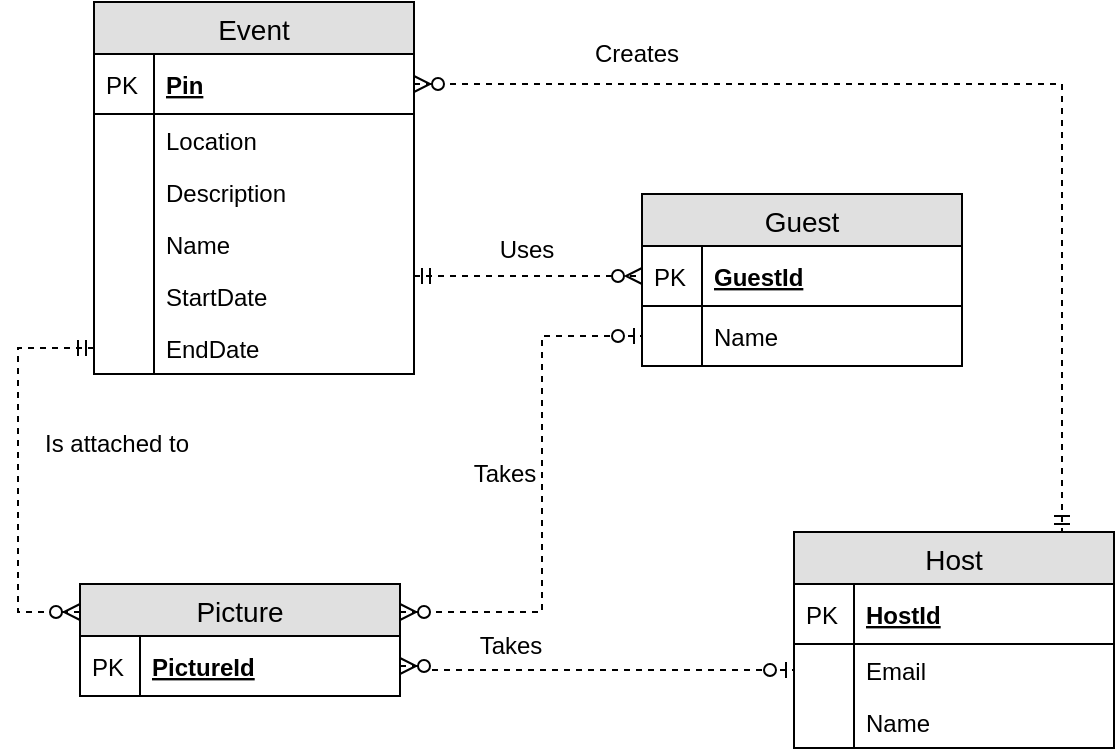 <mxfile version="10.6.7" type="device"><diagram id="83vbhstDCVeaDprJVFbx" name="Page-1"><mxGraphModel dx="617" dy="400" grid="0" gridSize="10" guides="1" tooltips="1" connect="1" arrows="1" fold="1" page="1" pageScale="1" pageWidth="850" pageHeight="1100" math="0" shadow="0"><root><mxCell id="0"/><mxCell id="1" parent="0"/><mxCell id="yY3gg4MTAfjBbYXkvCqP-1" value="Event" style="swimlane;fontStyle=0;childLayout=stackLayout;horizontal=1;startSize=26;fillColor=#e0e0e0;horizontalStack=0;resizeParent=1;resizeParentMax=0;resizeLast=0;collapsible=0;marginBottom=0;swimlaneFillColor=#ffffff;align=center;fontSize=14;swimlaneLine=1;verticalAlign=middle;" parent="1" vertex="1"><mxGeometry x="167" y="102" width="160" height="186" as="geometry"><mxRectangle x="167" y="102" width="63" height="26" as="alternateBounds"/></mxGeometry></mxCell><mxCell id="yY3gg4MTAfjBbYXkvCqP-2" value="Pin" style="shape=partialRectangle;top=0;left=0;right=0;bottom=1;align=left;verticalAlign=middle;fillColor=none;spacingLeft=34;spacingRight=4;overflow=hidden;rotatable=0;points=[[0,0.5],[1,0.5]];portConstraint=eastwest;dropTarget=0;fontStyle=5;fontSize=12;" parent="yY3gg4MTAfjBbYXkvCqP-1" vertex="1"><mxGeometry y="26" width="160" height="30" as="geometry"/></mxCell><mxCell id="yY3gg4MTAfjBbYXkvCqP-3" value="PK" style="shape=partialRectangle;top=0;left=0;bottom=0;fillColor=none;align=left;verticalAlign=middle;spacingLeft=4;spacingRight=4;overflow=hidden;rotatable=0;points=[];portConstraint=eastwest;part=1;fontSize=12;" parent="yY3gg4MTAfjBbYXkvCqP-2" vertex="1" connectable="0"><mxGeometry width="30" height="30" as="geometry"/></mxCell><mxCell id="yY3gg4MTAfjBbYXkvCqP-4" value="Location" style="shape=partialRectangle;top=0;left=0;right=0;bottom=0;align=left;verticalAlign=top;fillColor=none;spacingLeft=34;spacingRight=4;overflow=hidden;rotatable=0;points=[[0,0.5],[1,0.5]];portConstraint=eastwest;dropTarget=0;fontSize=12;" parent="yY3gg4MTAfjBbYXkvCqP-1" vertex="1"><mxGeometry y="56" width="160" height="26" as="geometry"/></mxCell><mxCell id="yY3gg4MTAfjBbYXkvCqP-5" value="" style="shape=partialRectangle;top=0;left=0;bottom=0;fillColor=none;align=left;verticalAlign=top;spacingLeft=4;spacingRight=4;overflow=hidden;rotatable=0;points=[];portConstraint=eastwest;part=1;fontSize=12;" parent="yY3gg4MTAfjBbYXkvCqP-4" vertex="1" connectable="0"><mxGeometry width="30" height="26" as="geometry"/></mxCell><mxCell id="yY3gg4MTAfjBbYXkvCqP-6" value="Description" style="shape=partialRectangle;top=0;left=0;right=0;bottom=0;align=left;verticalAlign=top;fillColor=none;spacingLeft=34;spacingRight=4;overflow=hidden;rotatable=0;points=[[0,0.5],[1,0.5]];portConstraint=eastwest;dropTarget=0;fontSize=12;" parent="yY3gg4MTAfjBbYXkvCqP-1" vertex="1"><mxGeometry y="82" width="160" height="26" as="geometry"/></mxCell><mxCell id="yY3gg4MTAfjBbYXkvCqP-7" value="" style="shape=partialRectangle;top=0;left=0;bottom=0;fillColor=none;align=left;verticalAlign=top;spacingLeft=4;spacingRight=4;overflow=hidden;rotatable=0;points=[];portConstraint=eastwest;part=1;fontSize=12;" parent="yY3gg4MTAfjBbYXkvCqP-6" vertex="1" connectable="0"><mxGeometry width="30" height="26" as="geometry"/></mxCell><mxCell id="yY3gg4MTAfjBbYXkvCqP-12" value="Name" style="shape=partialRectangle;top=0;left=0;right=0;bottom=0;align=left;verticalAlign=top;fillColor=none;spacingLeft=34;spacingRight=4;overflow=hidden;rotatable=0;points=[[0,0.5],[1,0.5]];portConstraint=eastwest;dropTarget=0;fontSize=12;" parent="yY3gg4MTAfjBbYXkvCqP-1" vertex="1"><mxGeometry y="108" width="160" height="26" as="geometry"/></mxCell><mxCell id="yY3gg4MTAfjBbYXkvCqP-13" value="" style="shape=partialRectangle;top=0;left=0;bottom=0;fillColor=none;align=left;verticalAlign=top;spacingLeft=4;spacingRight=4;overflow=hidden;rotatable=0;points=[];portConstraint=eastwest;part=1;fontSize=12;" parent="yY3gg4MTAfjBbYXkvCqP-12" vertex="1" connectable="0"><mxGeometry width="30" height="26" as="geometry"/></mxCell><mxCell id="yY3gg4MTAfjBbYXkvCqP-14" value="StartDate" style="shape=partialRectangle;top=0;left=0;right=0;bottom=0;align=left;verticalAlign=top;fillColor=none;spacingLeft=34;spacingRight=4;overflow=hidden;rotatable=0;points=[[0,0.5],[1,0.5]];portConstraint=eastwest;dropTarget=0;fontSize=12;" parent="yY3gg4MTAfjBbYXkvCqP-1" vertex="1"><mxGeometry y="134" width="160" height="26" as="geometry"/></mxCell><mxCell id="yY3gg4MTAfjBbYXkvCqP-15" value="" style="shape=partialRectangle;top=0;left=0;bottom=0;fillColor=none;align=left;verticalAlign=top;spacingLeft=4;spacingRight=4;overflow=hidden;rotatable=0;points=[];portConstraint=eastwest;part=1;fontSize=12;" parent="yY3gg4MTAfjBbYXkvCqP-14" vertex="1" connectable="0"><mxGeometry width="30" height="26" as="geometry"/></mxCell><mxCell id="yY3gg4MTAfjBbYXkvCqP-8" value="EndDate" style="shape=partialRectangle;top=0;left=0;right=0;bottom=0;align=left;verticalAlign=top;fillColor=none;spacingLeft=34;spacingRight=4;overflow=hidden;rotatable=0;points=[[0,0.5],[1,0.5]];portConstraint=eastwest;dropTarget=0;fontSize=12;" parent="yY3gg4MTAfjBbYXkvCqP-1" vertex="1"><mxGeometry y="160" width="160" height="26" as="geometry"/></mxCell><mxCell id="yY3gg4MTAfjBbYXkvCqP-9" value="" style="shape=partialRectangle;top=0;left=0;bottom=0;fillColor=none;align=left;verticalAlign=top;spacingLeft=4;spacingRight=4;overflow=hidden;rotatable=0;points=[];portConstraint=eastwest;part=1;fontSize=12;" parent="yY3gg4MTAfjBbYXkvCqP-8" vertex="1" connectable="0"><mxGeometry width="30" height="26" as="geometry"/></mxCell><mxCell id="yY3gg4MTAfjBbYXkvCqP-16" value="Host" style="swimlane;fontStyle=0;childLayout=stackLayout;horizontal=1;startSize=26;fillColor=#e0e0e0;horizontalStack=0;resizeParent=1;resizeParentMax=0;resizeLast=0;collapsible=0;marginBottom=0;swimlaneFillColor=#ffffff;align=center;fontSize=14;" parent="1" vertex="1"><mxGeometry x="517" y="367" width="160" height="108" as="geometry"/></mxCell><mxCell id="yY3gg4MTAfjBbYXkvCqP-17" value="HostId" style="shape=partialRectangle;top=0;left=0;right=0;bottom=1;align=left;verticalAlign=middle;fillColor=none;spacingLeft=34;spacingRight=4;overflow=hidden;rotatable=0;points=[[0,0.5],[1,0.5]];portConstraint=eastwest;dropTarget=0;fontStyle=5;fontSize=12;collapsible=0;" parent="yY3gg4MTAfjBbYXkvCqP-16" vertex="1"><mxGeometry y="26" width="160" height="30" as="geometry"/></mxCell><mxCell id="yY3gg4MTAfjBbYXkvCqP-18" value="PK" style="shape=partialRectangle;top=0;left=0;bottom=0;fillColor=none;align=left;verticalAlign=middle;spacingLeft=4;spacingRight=4;overflow=hidden;rotatable=0;points=[];portConstraint=eastwest;part=1;fontSize=12;" parent="yY3gg4MTAfjBbYXkvCqP-17" vertex="1" connectable="0"><mxGeometry width="30" height="30" as="geometry"/></mxCell><mxCell id="YKKPDQLTYBEdcMmsHBzK-7" value="Email" style="shape=partialRectangle;top=0;left=0;right=0;bottom=0;align=left;verticalAlign=top;fillColor=none;spacingLeft=34;spacingRight=4;overflow=hidden;rotatable=0;points=[[0,0.5],[1,0.5]];portConstraint=eastwest;dropTarget=0;fontSize=12;" parent="yY3gg4MTAfjBbYXkvCqP-16" vertex="1"><mxGeometry y="56" width="160" height="26" as="geometry"/></mxCell><mxCell id="YKKPDQLTYBEdcMmsHBzK-8" value="" style="shape=partialRectangle;top=0;left=0;bottom=0;fillColor=none;align=left;verticalAlign=top;spacingLeft=4;spacingRight=4;overflow=hidden;rotatable=0;points=[];portConstraint=eastwest;part=1;fontSize=12;" parent="YKKPDQLTYBEdcMmsHBzK-7" vertex="1" connectable="0"><mxGeometry width="30" height="26" as="geometry"/></mxCell><mxCell id="yY3gg4MTAfjBbYXkvCqP-19" value="Name" style="shape=partialRectangle;top=0;left=0;right=0;bottom=0;align=left;verticalAlign=top;fillColor=none;spacingLeft=34;spacingRight=4;overflow=hidden;rotatable=0;points=[[0,0.5],[1,0.5]];portConstraint=eastwest;dropTarget=0;fontSize=12;" parent="yY3gg4MTAfjBbYXkvCqP-16" vertex="1"><mxGeometry y="82" width="160" height="26" as="geometry"/></mxCell><mxCell id="yY3gg4MTAfjBbYXkvCqP-20" value="" style="shape=partialRectangle;top=0;left=0;bottom=0;fillColor=none;align=left;verticalAlign=top;spacingLeft=4;spacingRight=4;overflow=hidden;rotatable=0;points=[];portConstraint=eastwest;part=1;fontSize=12;" parent="yY3gg4MTAfjBbYXkvCqP-19" vertex="1" connectable="0"><mxGeometry width="30" height="26" as="geometry"/></mxCell><mxCell id="yY3gg4MTAfjBbYXkvCqP-31" value="Guest" style="swimlane;fontStyle=0;childLayout=stackLayout;horizontal=1;startSize=26;fillColor=#e0e0e0;horizontalStack=0;resizeParent=1;resizeParentMax=0;resizeLast=0;collapsible=0;marginBottom=0;swimlaneFillColor=#ffffff;align=center;fontSize=14;resizeWidth=0;fixDash=0;snapToPoint=0;" parent="1" vertex="1"><mxGeometry x="441" y="198" width="160" height="86" as="geometry"/></mxCell><mxCell id="YKKPDQLTYBEdcMmsHBzK-5" value="GuestId" style="shape=partialRectangle;top=0;left=0;right=0;bottom=1;align=left;verticalAlign=middle;fillColor=none;spacingLeft=34;spacingRight=4;overflow=hidden;rotatable=0;points=[[0,0.5],[1,0.5]];portConstraint=eastwest;dropTarget=0;fontStyle=5;fontSize=12;autosize=0;resizeWidth=0;" parent="yY3gg4MTAfjBbYXkvCqP-31" vertex="1"><mxGeometry y="26" width="160" height="30" as="geometry"/></mxCell><mxCell id="YKKPDQLTYBEdcMmsHBzK-6" value="PK" style="shape=partialRectangle;top=0;left=0;bottom=0;fillColor=none;align=left;verticalAlign=middle;spacingLeft=4;spacingRight=4;overflow=hidden;rotatable=0;points=[];portConstraint=eastwest;part=1;fontSize=12;" parent="YKKPDQLTYBEdcMmsHBzK-5" vertex="1" connectable="0"><mxGeometry width="30" height="30" as="geometry"/></mxCell><mxCell id="yY3gg4MTAfjBbYXkvCqP-32" value="Name" style="shape=partialRectangle;top=0;left=0;right=0;bottom=1;align=left;verticalAlign=middle;fillColor=none;spacingLeft=34;spacingRight=4;overflow=hidden;rotatable=0;points=[[0,0.5],[1,0.5]];portConstraint=eastwest;dropTarget=0;fontStyle=0;fontSize=12;autosize=0;resizeWidth=0;" parent="yY3gg4MTAfjBbYXkvCqP-31" vertex="1"><mxGeometry y="56" width="160" height="30" as="geometry"/></mxCell><mxCell id="yY3gg4MTAfjBbYXkvCqP-33" value="" style="shape=partialRectangle;top=0;left=0;bottom=0;fillColor=none;align=left;verticalAlign=middle;spacingLeft=4;spacingRight=4;overflow=hidden;rotatable=0;points=[];portConstraint=eastwest;part=1;fontSize=12;" parent="yY3gg4MTAfjBbYXkvCqP-32" vertex="1" connectable="0"><mxGeometry width="30" height="30" as="geometry"/></mxCell><mxCell id="yY3gg4MTAfjBbYXkvCqP-48" value="" style="edgeStyle=orthogonalEdgeStyle;fontSize=12;html=1;endArrow=ERmandOne;endFill=0;exitX=1;exitY=0.5;exitDx=0;exitDy=0;rounded=0;startArrow=ERzeroToMany;startFill=1;dashed=1;" parent="1" source="yY3gg4MTAfjBbYXkvCqP-2" edge="1"><mxGeometry width="100" height="100" relative="1" as="geometry"><mxPoint x="640" y="167" as="sourcePoint"/><mxPoint x="651" y="367" as="targetPoint"/><Array as="points"><mxPoint x="651" y="143"/><mxPoint x="651" y="367"/></Array></mxGeometry></mxCell><mxCell id="yY3gg4MTAfjBbYXkvCqP-65" value="Creates" style="text;html=1;resizable=0;points=[];align=center;verticalAlign=middle;labelBackgroundColor=#ffffff;" parent="yY3gg4MTAfjBbYXkvCqP-48" vertex="1" connectable="0"><mxGeometry x="0.014" y="1" relative="1" as="geometry"><mxPoint x="-167.5" y="-14" as="offset"/></mxGeometry></mxCell><mxCell id="yY3gg4MTAfjBbYXkvCqP-51" value="" style="edgeStyle=orthogonalEdgeStyle;fontSize=12;html=1;endArrow=ERzeroToMany;endFill=1;rounded=0;startArrow=ERmandOne;startFill=0;dashed=1;entryX=0;entryY=0.5;entryDx=0;entryDy=0;" parent="1" edge="1" target="YKKPDQLTYBEdcMmsHBzK-5"><mxGeometry width="100" height="100" relative="1" as="geometry"><mxPoint x="327" y="239" as="sourcePoint"/><mxPoint x="441" y="257" as="targetPoint"/><Array as="points"><mxPoint x="349" y="239"/><mxPoint x="349" y="239"/></Array></mxGeometry></mxCell><mxCell id="yY3gg4MTAfjBbYXkvCqP-66" value="Uses" style="text;html=1;resizable=0;points=[];align=center;verticalAlign=middle;labelBackgroundColor=#ffffff;" parent="yY3gg4MTAfjBbYXkvCqP-51" vertex="1" connectable="0"><mxGeometry x="-0.158" y="1" relative="1" as="geometry"><mxPoint x="8" y="-12" as="offset"/></mxGeometry></mxCell><mxCell id="yY3gg4MTAfjBbYXkvCqP-52" value="Picture" style="swimlane;fontStyle=0;childLayout=stackLayout;horizontal=1;startSize=26;fillColor=#e0e0e0;horizontalStack=0;resizeParent=1;resizeParentMax=0;resizeLast=0;collapsible=0;marginBottom=0;swimlaneFillColor=#ffffff;align=center;fontSize=14;" parent="1" vertex="1"><mxGeometry x="160" y="393" width="160" height="56" as="geometry"><mxRectangle x="160" y="363" width="71" height="26" as="alternateBounds"/></mxGeometry></mxCell><mxCell id="yY3gg4MTAfjBbYXkvCqP-53" value="PictureId" style="shape=partialRectangle;top=0;left=0;right=0;bottom=1;align=left;verticalAlign=middle;fillColor=none;spacingLeft=34;spacingRight=4;overflow=hidden;rotatable=0;points=[[0,0.5],[1,0.5]];portConstraint=eastwest;dropTarget=0;fontStyle=5;fontSize=12;" parent="yY3gg4MTAfjBbYXkvCqP-52" vertex="1"><mxGeometry y="26" width="160" height="30" as="geometry"/></mxCell><mxCell id="yY3gg4MTAfjBbYXkvCqP-54" value="PK" style="shape=partialRectangle;top=0;left=0;bottom=0;fillColor=none;align=left;verticalAlign=middle;spacingLeft=4;spacingRight=4;overflow=hidden;rotatable=0;points=[];portConstraint=eastwest;part=1;fontSize=12;" parent="yY3gg4MTAfjBbYXkvCqP-53" vertex="1" connectable="0"><mxGeometry width="30" height="30" as="geometry"/></mxCell><mxCell id="yY3gg4MTAfjBbYXkvCqP-68" value="" style="edgeStyle=orthogonalEdgeStyle;fontSize=12;html=1;endArrow=ERzeroToMany;endFill=1;rounded=0;startArrow=ERmandOne;startFill=0;dashed=1;exitX=0;exitY=0.5;exitDx=0;exitDy=0;entryX=0;entryY=0.25;entryDx=0;entryDy=0;" parent="1" source="yY3gg4MTAfjBbYXkvCqP-8" target="yY3gg4MTAfjBbYXkvCqP-52" edge="1"><mxGeometry width="100" height="100" relative="1" as="geometry"><mxPoint x="180" y="290" as="sourcePoint"/><mxPoint x="240" y="362" as="targetPoint"/><Array as="points"><mxPoint x="129" y="275"/><mxPoint x="129" y="407"/></Array></mxGeometry></mxCell><mxCell id="yY3gg4MTAfjBbYXkvCqP-69" value="Is attached to" style="text;html=1;resizable=0;points=[];align=center;verticalAlign=middle;labelBackgroundColor=#ffffff;" parent="yY3gg4MTAfjBbYXkvCqP-68" vertex="1" connectable="0"><mxGeometry x="-0.158" y="1" relative="1" as="geometry"><mxPoint x="47.5" y="1" as="offset"/></mxGeometry></mxCell><mxCell id="8jWRqJ2GeWwMejLkj8X_-1" value="" style="edgeStyle=orthogonalEdgeStyle;fontSize=12;html=1;endArrow=ERzeroToOne;endFill=1;rounded=0;startArrow=ERzeroToMany;startFill=1;dashed=1;entryX=0;entryY=0.5;entryDx=0;entryDy=0;" edge="1" parent="1" target="yY3gg4MTAfjBbYXkvCqP-32"><mxGeometry width="100" height="100" relative="1" as="geometry"><mxPoint x="320" y="407" as="sourcePoint"/><mxPoint x="441" y="371" as="targetPoint"/><Array as="points"><mxPoint x="320" y="407"/><mxPoint x="391" y="407"/><mxPoint x="391" y="269"/></Array></mxGeometry></mxCell><mxCell id="8jWRqJ2GeWwMejLkj8X_-2" value="Takes&lt;br&gt;" style="text;html=1;resizable=0;points=[];align=center;verticalAlign=middle;labelBackgroundColor=#ffffff;" vertex="1" connectable="0" parent="8jWRqJ2GeWwMejLkj8X_-1"><mxGeometry x="-0.158" y="1" relative="1" as="geometry"><mxPoint x="-18" y="-31" as="offset"/></mxGeometry></mxCell><mxCell id="8jWRqJ2GeWwMejLkj8X_-3" value="" style="edgeStyle=orthogonalEdgeStyle;fontSize=12;html=1;endArrow=ERzeroToOne;endFill=1;rounded=0;startArrow=ERzeroToMany;startFill=1;dashed=1;entryX=0;entryY=0.5;entryDx=0;entryDy=0;exitX=1;exitY=0.5;exitDx=0;exitDy=0;" edge="1" parent="1" source="yY3gg4MTAfjBbYXkvCqP-53" target="YKKPDQLTYBEdcMmsHBzK-7"><mxGeometry width="100" height="100" relative="1" as="geometry"><mxPoint x="320" y="444" as="sourcePoint"/><mxPoint x="517" y="444" as="targetPoint"/><Array as="points"><mxPoint x="332" y="434"/><mxPoint x="332" y="436"/></Array></mxGeometry></mxCell><mxCell id="8jWRqJ2GeWwMejLkj8X_-4" value="Takes&lt;br&gt;" style="text;html=1;resizable=0;points=[];align=center;verticalAlign=middle;labelBackgroundColor=#ffffff;" vertex="1" connectable="0" parent="8jWRqJ2GeWwMejLkj8X_-3"><mxGeometry x="-0.158" y="1" relative="1" as="geometry"><mxPoint x="-27" y="-11" as="offset"/></mxGeometry></mxCell></root></mxGraphModel></diagram></mxfile>